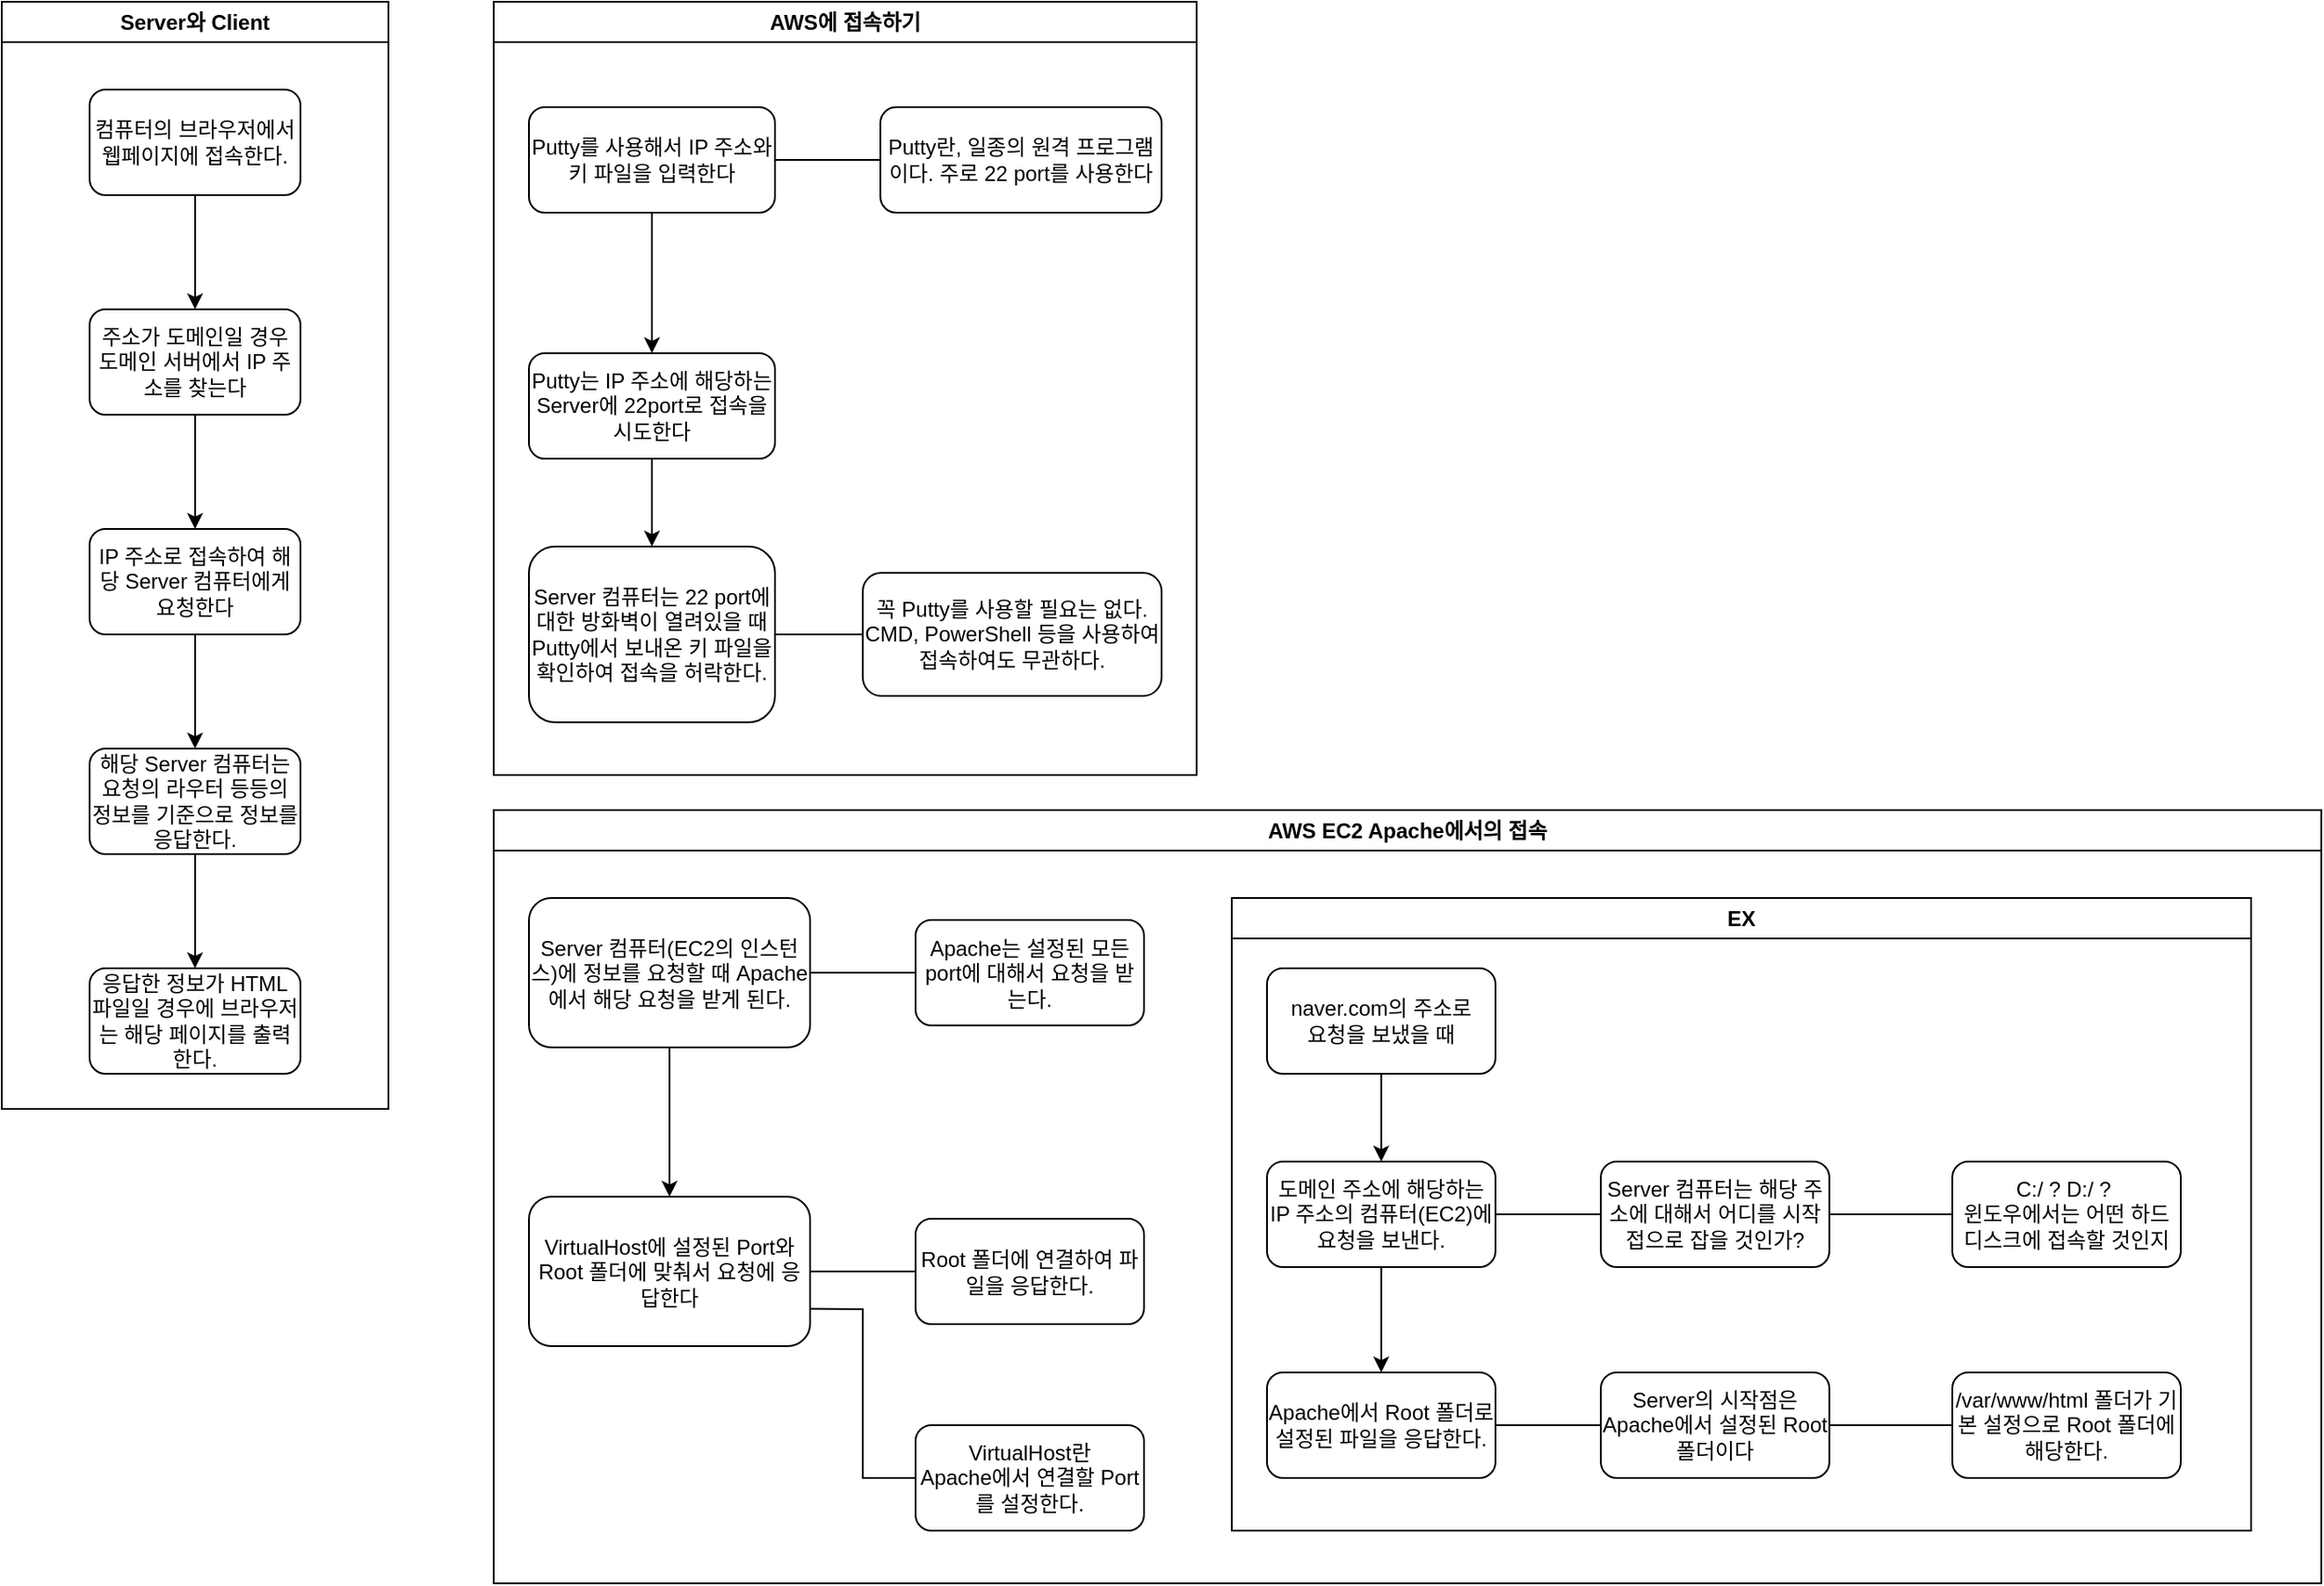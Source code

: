 <mxfile version="20.5.3" type="device"><diagram id="WnoV1EoFahLn9QeT35GS" name="페이지-1"><mxGraphModel dx="946" dy="621" grid="1" gridSize="10" guides="1" tooltips="1" connect="1" arrows="1" fold="1" page="1" pageScale="1" pageWidth="3300" pageHeight="4681" math="0" shadow="0"><root><mxCell id="0"/><mxCell id="1" parent="0"/><mxCell id="Ve2DTgL2SjB2NRH30uqq-1" value="Server와 Client" style="swimlane;whiteSpace=wrap;html=1;" vertex="1" parent="1"><mxGeometry x="200" y="50" width="220" height="630" as="geometry"/></mxCell><mxCell id="Ve2DTgL2SjB2NRH30uqq-4" value="" style="edgeStyle=orthogonalEdgeStyle;rounded=0;orthogonalLoop=1;jettySize=auto;html=1;" edge="1" parent="Ve2DTgL2SjB2NRH30uqq-1" source="Ve2DTgL2SjB2NRH30uqq-2" target="Ve2DTgL2SjB2NRH30uqq-3"><mxGeometry relative="1" as="geometry"/></mxCell><mxCell id="Ve2DTgL2SjB2NRH30uqq-2" value="컴퓨터의 브라우저에서 웹페이지에 접속한다." style="rounded=1;whiteSpace=wrap;html=1;" vertex="1" parent="Ve2DTgL2SjB2NRH30uqq-1"><mxGeometry x="50" y="50" width="120" height="60" as="geometry"/></mxCell><mxCell id="Ve2DTgL2SjB2NRH30uqq-6" value="" style="edgeStyle=orthogonalEdgeStyle;rounded=0;orthogonalLoop=1;jettySize=auto;html=1;" edge="1" parent="Ve2DTgL2SjB2NRH30uqq-1" source="Ve2DTgL2SjB2NRH30uqq-3" target="Ve2DTgL2SjB2NRH30uqq-5"><mxGeometry relative="1" as="geometry"/></mxCell><mxCell id="Ve2DTgL2SjB2NRH30uqq-3" value="주소가 도메인일 경우 도메인 서버에서 IP 주소를 찾는다" style="rounded=1;whiteSpace=wrap;html=1;" vertex="1" parent="Ve2DTgL2SjB2NRH30uqq-1"><mxGeometry x="50" y="175" width="120" height="60" as="geometry"/></mxCell><mxCell id="Ve2DTgL2SjB2NRH30uqq-8" value="" style="edgeStyle=orthogonalEdgeStyle;rounded=0;orthogonalLoop=1;jettySize=auto;html=1;" edge="1" parent="Ve2DTgL2SjB2NRH30uqq-1" source="Ve2DTgL2SjB2NRH30uqq-5" target="Ve2DTgL2SjB2NRH30uqq-7"><mxGeometry relative="1" as="geometry"/></mxCell><mxCell id="Ve2DTgL2SjB2NRH30uqq-5" value="IP 주소로 접속하여 해당 Server 컴퓨터에게 요청한다" style="rounded=1;whiteSpace=wrap;html=1;" vertex="1" parent="Ve2DTgL2SjB2NRH30uqq-1"><mxGeometry x="50" y="300" width="120" height="60" as="geometry"/></mxCell><mxCell id="Ve2DTgL2SjB2NRH30uqq-21" value="" style="edgeStyle=orthogonalEdgeStyle;rounded=0;orthogonalLoop=1;jettySize=auto;html=1;" edge="1" parent="Ve2DTgL2SjB2NRH30uqq-1" source="Ve2DTgL2SjB2NRH30uqq-7" target="Ve2DTgL2SjB2NRH30uqq-20"><mxGeometry relative="1" as="geometry"/></mxCell><mxCell id="Ve2DTgL2SjB2NRH30uqq-7" value="해당 Server 컴퓨터는 요청의 라우터 등등의 정보를 기준으로 정보를 응답한다." style="rounded=1;whiteSpace=wrap;html=1;" vertex="1" parent="Ve2DTgL2SjB2NRH30uqq-1"><mxGeometry x="50" y="425" width="120" height="60" as="geometry"/></mxCell><mxCell id="Ve2DTgL2SjB2NRH30uqq-20" value="응답한 정보가 HTML 파일일 경우에 브라우저는 해당 페이지를 출력한다." style="rounded=1;whiteSpace=wrap;html=1;" vertex="1" parent="Ve2DTgL2SjB2NRH30uqq-1"><mxGeometry x="50" y="550" width="120" height="60" as="geometry"/></mxCell><mxCell id="Ve2DTgL2SjB2NRH30uqq-9" value="AWS에 접속하기" style="swimlane;whiteSpace=wrap;html=1;" vertex="1" parent="1"><mxGeometry x="480" y="50" width="400" height="440" as="geometry"/></mxCell><mxCell id="Ve2DTgL2SjB2NRH30uqq-15" value="" style="edgeStyle=orthogonalEdgeStyle;rounded=0;orthogonalLoop=1;jettySize=auto;html=1;" edge="1" parent="Ve2DTgL2SjB2NRH30uqq-9" source="Ve2DTgL2SjB2NRH30uqq-10" target="Ve2DTgL2SjB2NRH30uqq-14"><mxGeometry relative="1" as="geometry"/></mxCell><mxCell id="Ve2DTgL2SjB2NRH30uqq-10" value="Putty를 사용해서 IP 주소와 키 파일을 입력한다" style="rounded=1;whiteSpace=wrap;html=1;" vertex="1" parent="Ve2DTgL2SjB2NRH30uqq-9"><mxGeometry x="20" y="60" width="140" height="60" as="geometry"/></mxCell><mxCell id="Ve2DTgL2SjB2NRH30uqq-11" value="Putty란, 일종의 원격 프로그램이다. 주로 22 port를 사용한다" style="rounded=1;whiteSpace=wrap;html=1;" vertex="1" parent="Ve2DTgL2SjB2NRH30uqq-9"><mxGeometry x="220" y="60" width="160" height="60" as="geometry"/></mxCell><mxCell id="Ve2DTgL2SjB2NRH30uqq-13" value="" style="endArrow=none;html=1;rounded=0;entryX=0;entryY=0.5;entryDx=0;entryDy=0;exitX=1;exitY=0.5;exitDx=0;exitDy=0;" edge="1" parent="Ve2DTgL2SjB2NRH30uqq-9" source="Ve2DTgL2SjB2NRH30uqq-10" target="Ve2DTgL2SjB2NRH30uqq-11"><mxGeometry width="50" height="50" relative="1" as="geometry"><mxPoint x="-20" y="290" as="sourcePoint"/><mxPoint x="30" y="240" as="targetPoint"/></mxGeometry></mxCell><mxCell id="Ve2DTgL2SjB2NRH30uqq-17" value="" style="edgeStyle=orthogonalEdgeStyle;rounded=0;orthogonalLoop=1;jettySize=auto;html=1;" edge="1" parent="Ve2DTgL2SjB2NRH30uqq-9" source="Ve2DTgL2SjB2NRH30uqq-14" target="Ve2DTgL2SjB2NRH30uqq-16"><mxGeometry relative="1" as="geometry"/></mxCell><mxCell id="Ve2DTgL2SjB2NRH30uqq-14" value="Putty는 IP 주소에 해당하는 Server에 22port로 접속을 시도한다" style="rounded=1;whiteSpace=wrap;html=1;" vertex="1" parent="Ve2DTgL2SjB2NRH30uqq-9"><mxGeometry x="20" y="200" width="140" height="60" as="geometry"/></mxCell><mxCell id="Ve2DTgL2SjB2NRH30uqq-16" value="Server 컴퓨터는 22 port에 대한 방화벽이 열려있을 때 Putty에서 보내온 키 파일을 확인하여 접속을 허락한다." style="rounded=1;whiteSpace=wrap;html=1;" vertex="1" parent="Ve2DTgL2SjB2NRH30uqq-9"><mxGeometry x="20" y="310" width="140" height="100" as="geometry"/></mxCell><mxCell id="Ve2DTgL2SjB2NRH30uqq-18" value="꼭 Putty를 사용할 필요는 없다.&lt;br&gt;CMD, PowerShell 등을 사용하여 접속하여도 무관하다." style="rounded=1;whiteSpace=wrap;html=1;" vertex="1" parent="Ve2DTgL2SjB2NRH30uqq-9"><mxGeometry x="210" y="325" width="170" height="70" as="geometry"/></mxCell><mxCell id="Ve2DTgL2SjB2NRH30uqq-19" value="" style="endArrow=none;html=1;rounded=0;exitX=1;exitY=0.5;exitDx=0;exitDy=0;entryX=0;entryY=0.5;entryDx=0;entryDy=0;" edge="1" parent="Ve2DTgL2SjB2NRH30uqq-9" source="Ve2DTgL2SjB2NRH30uqq-16" target="Ve2DTgL2SjB2NRH30uqq-18"><mxGeometry width="50" height="50" relative="1" as="geometry"><mxPoint x="-20" y="250" as="sourcePoint"/><mxPoint x="30" y="200" as="targetPoint"/></mxGeometry></mxCell><mxCell id="Ve2DTgL2SjB2NRH30uqq-22" value="AWS EC2 Apache에서의 접속" style="swimlane;whiteSpace=wrap;html=1;" vertex="1" parent="1"><mxGeometry x="480" y="510" width="1040" height="440" as="geometry"/></mxCell><mxCell id="Ve2DTgL2SjB2NRH30uqq-26" value="" style="edgeStyle=orthogonalEdgeStyle;rounded=0;orthogonalLoop=1;jettySize=auto;html=1;" edge="1" parent="Ve2DTgL2SjB2NRH30uqq-22" source="Ve2DTgL2SjB2NRH30uqq-23" target="Ve2DTgL2SjB2NRH30uqq-25"><mxGeometry relative="1" as="geometry"/></mxCell><mxCell id="Ve2DTgL2SjB2NRH30uqq-23" value="Server 컴퓨터(EC2의 인스턴스)에 정보를 요청할 때 Apache에서 해당 요청을 받게 된다." style="rounded=1;whiteSpace=wrap;html=1;" vertex="1" parent="Ve2DTgL2SjB2NRH30uqq-22"><mxGeometry x="20" y="50" width="160" height="85" as="geometry"/></mxCell><mxCell id="Ve2DTgL2SjB2NRH30uqq-24" value="Apache는 설정된 모든 port에 대해서 요청을 받는다." style="rounded=1;whiteSpace=wrap;html=1;" vertex="1" parent="Ve2DTgL2SjB2NRH30uqq-22"><mxGeometry x="240" y="62.5" width="130" height="60" as="geometry"/></mxCell><mxCell id="Ve2DTgL2SjB2NRH30uqq-25" value="VirtualHost에 설정된 Port와 Root 폴더에 맞춰서 요청에 응답한다" style="rounded=1;whiteSpace=wrap;html=1;" vertex="1" parent="Ve2DTgL2SjB2NRH30uqq-22"><mxGeometry x="20" y="220" width="160" height="85" as="geometry"/></mxCell><mxCell id="Ve2DTgL2SjB2NRH30uqq-27" value="Root 폴더에 연결하여 파일을 응답한다." style="rounded=1;whiteSpace=wrap;html=1;" vertex="1" parent="Ve2DTgL2SjB2NRH30uqq-22"><mxGeometry x="240" y="232.5" width="130" height="60" as="geometry"/></mxCell><mxCell id="Ve2DTgL2SjB2NRH30uqq-28" value="" style="endArrow=none;html=1;rounded=0;exitX=1;exitY=0.5;exitDx=0;exitDy=0;entryX=0;entryY=0.5;entryDx=0;entryDy=0;" edge="1" parent="Ve2DTgL2SjB2NRH30uqq-22" source="Ve2DTgL2SjB2NRH30uqq-23" target="Ve2DTgL2SjB2NRH30uqq-24"><mxGeometry width="50" height="50" relative="1" as="geometry"><mxPoint x="170" y="140" as="sourcePoint"/><mxPoint x="220" y="90" as="targetPoint"/></mxGeometry></mxCell><mxCell id="Ve2DTgL2SjB2NRH30uqq-29" value="" style="endArrow=none;html=1;rounded=0;exitX=1;exitY=0.5;exitDx=0;exitDy=0;entryX=0;entryY=0.5;entryDx=0;entryDy=0;" edge="1" parent="Ve2DTgL2SjB2NRH30uqq-22" source="Ve2DTgL2SjB2NRH30uqq-25" target="Ve2DTgL2SjB2NRH30uqq-27"><mxGeometry width="50" height="50" relative="1" as="geometry"><mxPoint x="230" y="200" as="sourcePoint"/><mxPoint x="280" y="150" as="targetPoint"/></mxGeometry></mxCell><mxCell id="Ve2DTgL2SjB2NRH30uqq-30" value="EX" style="swimlane;whiteSpace=wrap;html=1;" vertex="1" parent="Ve2DTgL2SjB2NRH30uqq-22"><mxGeometry x="420" y="50" width="580" height="360" as="geometry"/></mxCell><mxCell id="Ve2DTgL2SjB2NRH30uqq-33" value="" style="edgeStyle=orthogonalEdgeStyle;rounded=0;orthogonalLoop=1;jettySize=auto;html=1;" edge="1" parent="Ve2DTgL2SjB2NRH30uqq-30" source="Ve2DTgL2SjB2NRH30uqq-31" target="Ve2DTgL2SjB2NRH30uqq-32"><mxGeometry relative="1" as="geometry"/></mxCell><mxCell id="Ve2DTgL2SjB2NRH30uqq-31" value="naver.com의 주소로&lt;br&gt;요청을 보냈을 때" style="rounded=1;whiteSpace=wrap;html=1;" vertex="1" parent="Ve2DTgL2SjB2NRH30uqq-30"><mxGeometry x="20" y="40" width="130" height="60" as="geometry"/></mxCell><mxCell id="Ve2DTgL2SjB2NRH30uqq-39" value="" style="edgeStyle=orthogonalEdgeStyle;rounded=0;orthogonalLoop=1;jettySize=auto;html=1;" edge="1" parent="Ve2DTgL2SjB2NRH30uqq-30" source="Ve2DTgL2SjB2NRH30uqq-32" target="Ve2DTgL2SjB2NRH30uqq-38"><mxGeometry relative="1" as="geometry"/></mxCell><mxCell id="Ve2DTgL2SjB2NRH30uqq-32" value="도메인 주소에 해당하는 IP 주소의 컴퓨터(EC2)에 요청을 보낸다." style="whiteSpace=wrap;html=1;rounded=1;" vertex="1" parent="Ve2DTgL2SjB2NRH30uqq-30"><mxGeometry x="20" y="150" width="130" height="60" as="geometry"/></mxCell><mxCell id="Ve2DTgL2SjB2NRH30uqq-34" value="Server 컴퓨터는 해당 주소에 대해서 어디를 시작접으로 잡을 것인가?" style="whiteSpace=wrap;html=1;rounded=1;" vertex="1" parent="Ve2DTgL2SjB2NRH30uqq-30"><mxGeometry x="210" y="150" width="130" height="60" as="geometry"/></mxCell><mxCell id="Ve2DTgL2SjB2NRH30uqq-35" value="C:/ ? D:/ ?&amp;nbsp;&lt;br&gt;윈도우에서는 어떤 하드디스크에 접속할 것인지" style="whiteSpace=wrap;html=1;rounded=1;" vertex="1" parent="Ve2DTgL2SjB2NRH30uqq-30"><mxGeometry x="410" y="150" width="130" height="60" as="geometry"/></mxCell><mxCell id="Ve2DTgL2SjB2NRH30uqq-36" value="" style="endArrow=none;html=1;rounded=0;exitX=1;exitY=0.5;exitDx=0;exitDy=0;entryX=0;entryY=0.5;entryDx=0;entryDy=0;" edge="1" parent="Ve2DTgL2SjB2NRH30uqq-30" source="Ve2DTgL2SjB2NRH30uqq-32" target="Ve2DTgL2SjB2NRH30uqq-34"><mxGeometry width="50" height="50" relative="1" as="geometry"><mxPoint x="280" y="150" as="sourcePoint"/><mxPoint x="330" y="100" as="targetPoint"/></mxGeometry></mxCell><mxCell id="Ve2DTgL2SjB2NRH30uqq-37" value="" style="endArrow=none;html=1;rounded=0;exitX=1;exitY=0.5;exitDx=0;exitDy=0;entryX=0;entryY=0.5;entryDx=0;entryDy=0;" edge="1" parent="Ve2DTgL2SjB2NRH30uqq-30" source="Ve2DTgL2SjB2NRH30uqq-34" target="Ve2DTgL2SjB2NRH30uqq-35"><mxGeometry width="50" height="50" relative="1" as="geometry"><mxPoint x="280" y="150" as="sourcePoint"/><mxPoint x="330" y="100" as="targetPoint"/></mxGeometry></mxCell><mxCell id="Ve2DTgL2SjB2NRH30uqq-38" value="Apache에서 Root 폴더로 설정된 파일을 응답한다." style="whiteSpace=wrap;html=1;rounded=1;" vertex="1" parent="Ve2DTgL2SjB2NRH30uqq-30"><mxGeometry x="20" y="270" width="130" height="60" as="geometry"/></mxCell><mxCell id="Ve2DTgL2SjB2NRH30uqq-40" value="Server의 시작점은 Apache에서 설정된 Root 폴더이다" style="whiteSpace=wrap;html=1;rounded=1;" vertex="1" parent="Ve2DTgL2SjB2NRH30uqq-30"><mxGeometry x="210" y="270" width="130" height="60" as="geometry"/></mxCell><mxCell id="Ve2DTgL2SjB2NRH30uqq-41" value="" style="endArrow=none;html=1;rounded=0;exitX=1;exitY=0.5;exitDx=0;exitDy=0;entryX=0;entryY=0.5;entryDx=0;entryDy=0;" edge="1" parent="Ve2DTgL2SjB2NRH30uqq-30" target="Ve2DTgL2SjB2NRH30uqq-40"><mxGeometry width="50" height="50" relative="1" as="geometry"><mxPoint x="150" y="300" as="sourcePoint"/><mxPoint x="-570" y="-340" as="targetPoint"/></mxGeometry></mxCell><mxCell id="Ve2DTgL2SjB2NRH30uqq-42" value="/var/www/html 폴더가 기본 설정으로 Root 폴더에 해당한다." style="whiteSpace=wrap;html=1;rounded=1;" vertex="1" parent="Ve2DTgL2SjB2NRH30uqq-30"><mxGeometry x="410" y="270" width="130" height="60" as="geometry"/></mxCell><mxCell id="Ve2DTgL2SjB2NRH30uqq-43" value="" style="endArrow=none;html=1;rounded=0;exitX=1;exitY=0.5;exitDx=0;exitDy=0;entryX=0;entryY=0.5;entryDx=0;entryDy=0;" edge="1" parent="Ve2DTgL2SjB2NRH30uqq-30" source="Ve2DTgL2SjB2NRH30uqq-40" target="Ve2DTgL2SjB2NRH30uqq-42"><mxGeometry width="50" height="50" relative="1" as="geometry"><mxPoint x="350" y="200" as="sourcePoint"/><mxPoint x="420" y="200" as="targetPoint"/></mxGeometry></mxCell><mxCell id="Ve2DTgL2SjB2NRH30uqq-44" value="VirtualHost란&lt;br&gt;Apache에서 연결할 Port를 설정한다." style="rounded=1;whiteSpace=wrap;html=1;" vertex="1" parent="Ve2DTgL2SjB2NRH30uqq-22"><mxGeometry x="240" y="350" width="130" height="60" as="geometry"/></mxCell><mxCell id="Ve2DTgL2SjB2NRH30uqq-45" value="" style="endArrow=none;html=1;rounded=0;exitX=1;exitY=0.75;exitDx=0;exitDy=0;entryX=0;entryY=0.5;entryDx=0;entryDy=0;" edge="1" parent="Ve2DTgL2SjB2NRH30uqq-22" source="Ve2DTgL2SjB2NRH30uqq-25" target="Ve2DTgL2SjB2NRH30uqq-44"><mxGeometry width="50" height="50" relative="1" as="geometry"><mxPoint x="410" y="190" as="sourcePoint"/><mxPoint x="460" y="140" as="targetPoint"/><Array as="points"><mxPoint x="210" y="284"/><mxPoint x="210" y="380"/></Array></mxGeometry></mxCell></root></mxGraphModel></diagram></mxfile>